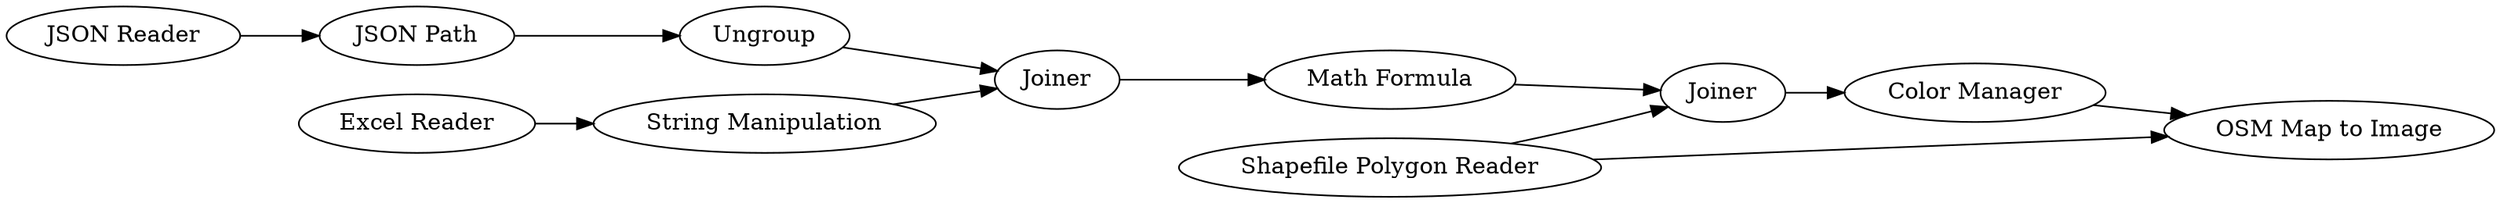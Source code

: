 digraph {
	831 -> 828
	830 -> 831
	839 -> 830
	837 -> 828
	821 -> 838
	837 -> 815
	833 -> 830
	838 -> 839
	829 -> 833
	811 -> 815
	828 -> 811
	837 [label="Shapefile Polygon Reader"]
	829 [label="Excel Reader"]
	833 [label="String Manipulation"]
	839 [label=Ungroup]
	811 [label="Color Manager"]
	828 [label=Joiner]
	831 [label="Math Formula"]
	821 [label="JSON Reader"]
	830 [label=Joiner]
	815 [label="OSM Map to Image"]
	838 [label="JSON Path"]
	rankdir=LR
}
